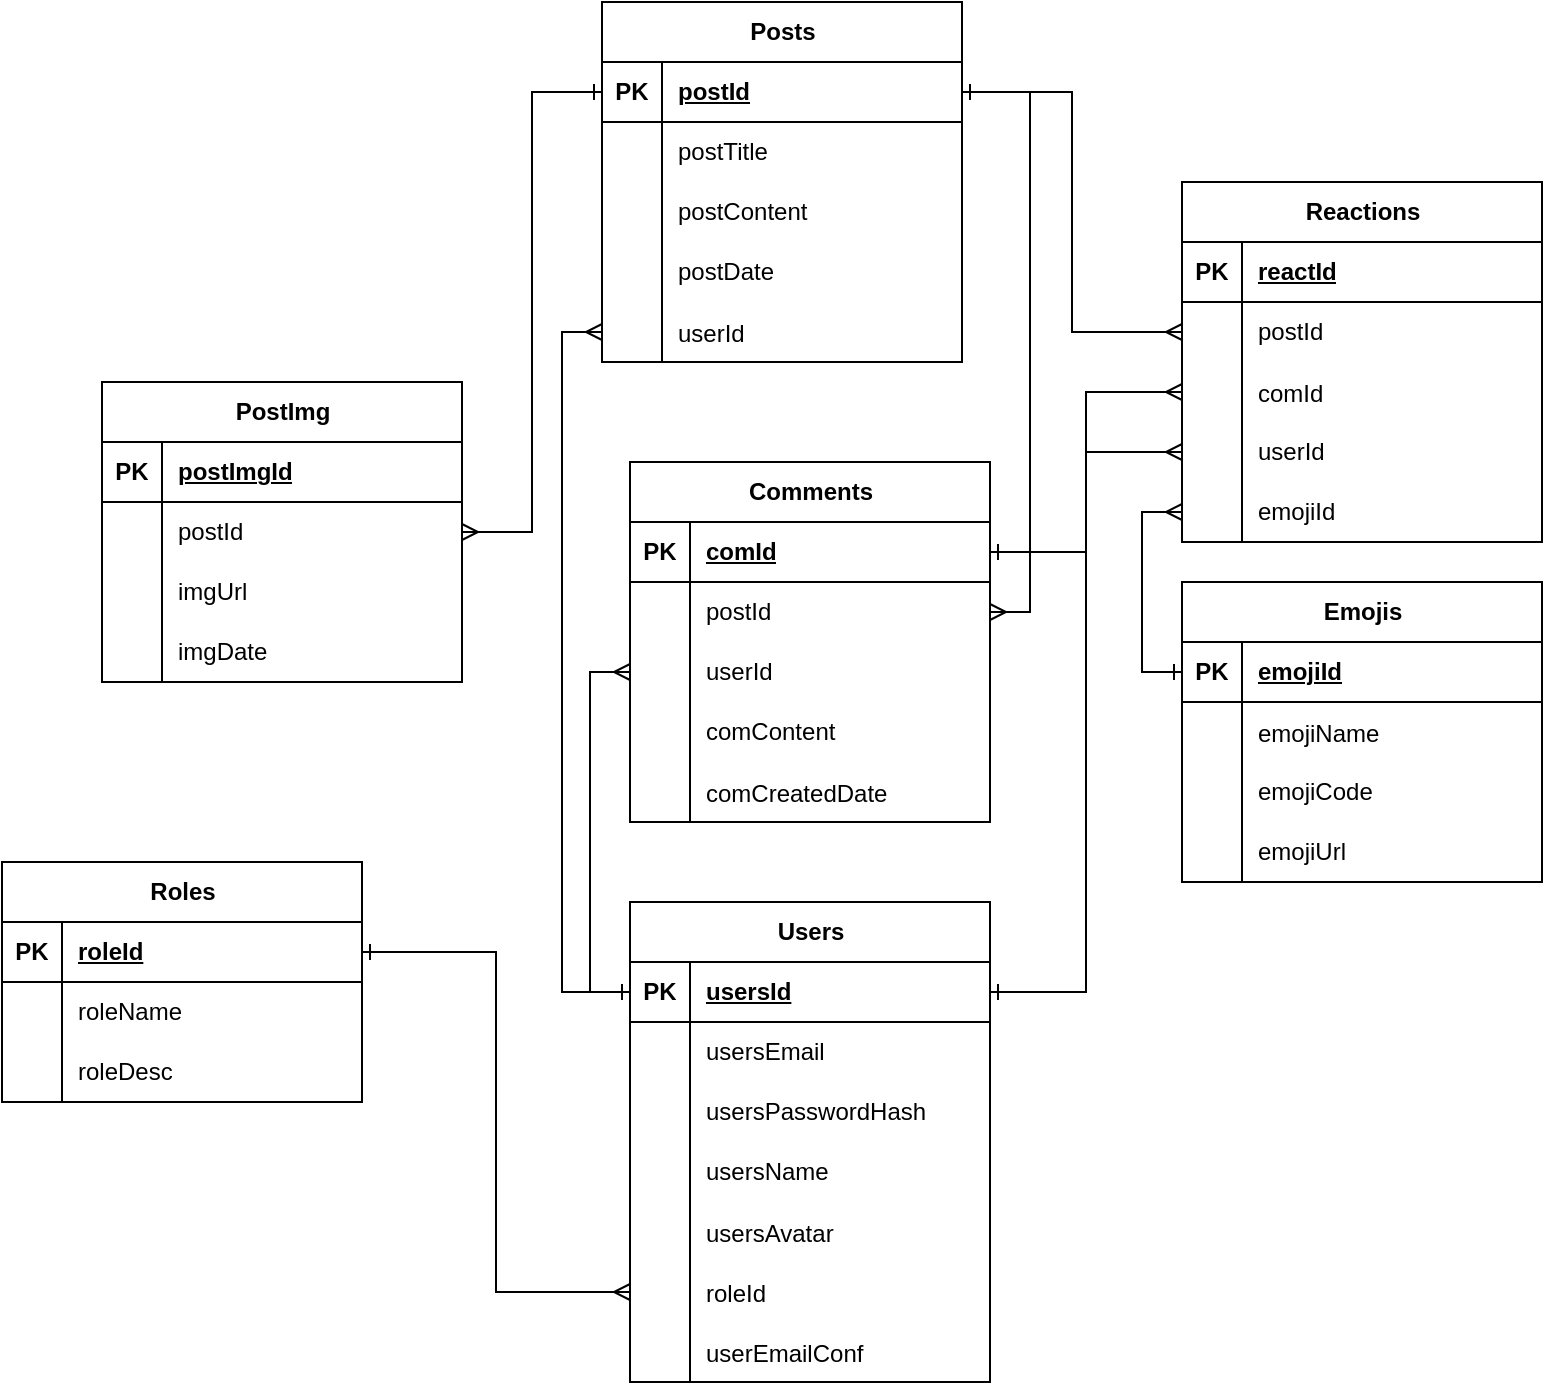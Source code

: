 <mxfile version="26.0.16">
  <diagram name="Страница — 1" id="fNvgBtpEU1vd1oDYCdvo">
    <mxGraphModel dx="1114" dy="958" grid="1" gridSize="10" guides="1" tooltips="1" connect="1" arrows="1" fold="1" page="1" pageScale="1" pageWidth="827" pageHeight="1169" math="0" shadow="0">
      <root>
        <mxCell id="0" />
        <mxCell id="1" parent="0" />
        <mxCell id="M2GF7wgF_RaGNQ5a7vl--14" value="Users" style="shape=table;startSize=30;container=1;collapsible=1;childLayout=tableLayout;fixedRows=1;rowLines=0;fontStyle=1;align=center;resizeLast=1;html=1;" parent="1" vertex="1">
          <mxGeometry x="324" y="890" width="180" height="240" as="geometry" />
        </mxCell>
        <mxCell id="M2GF7wgF_RaGNQ5a7vl--15" value="" style="shape=tableRow;horizontal=0;startSize=0;swimlaneHead=0;swimlaneBody=0;fillColor=none;collapsible=0;dropTarget=0;points=[[0,0.5],[1,0.5]];portConstraint=eastwest;top=0;left=0;right=0;bottom=1;" parent="M2GF7wgF_RaGNQ5a7vl--14" vertex="1">
          <mxGeometry y="30" width="180" height="30" as="geometry" />
        </mxCell>
        <mxCell id="M2GF7wgF_RaGNQ5a7vl--16" value="PK" style="shape=partialRectangle;connectable=0;fillColor=none;top=0;left=0;bottom=0;right=0;fontStyle=1;overflow=hidden;whiteSpace=wrap;html=1;" parent="M2GF7wgF_RaGNQ5a7vl--15" vertex="1">
          <mxGeometry width="30" height="30" as="geometry">
            <mxRectangle width="30" height="30" as="alternateBounds" />
          </mxGeometry>
        </mxCell>
        <mxCell id="M2GF7wgF_RaGNQ5a7vl--17" value="usersId" style="shape=partialRectangle;connectable=0;fillColor=none;top=0;left=0;bottom=0;right=0;align=left;spacingLeft=6;fontStyle=5;overflow=hidden;whiteSpace=wrap;html=1;" parent="M2GF7wgF_RaGNQ5a7vl--15" vertex="1">
          <mxGeometry x="30" width="150" height="30" as="geometry">
            <mxRectangle width="150" height="30" as="alternateBounds" />
          </mxGeometry>
        </mxCell>
        <mxCell id="M2GF7wgF_RaGNQ5a7vl--18" value="" style="shape=tableRow;horizontal=0;startSize=0;swimlaneHead=0;swimlaneBody=0;fillColor=none;collapsible=0;dropTarget=0;points=[[0,0.5],[1,0.5]];portConstraint=eastwest;top=0;left=0;right=0;bottom=0;" parent="M2GF7wgF_RaGNQ5a7vl--14" vertex="1">
          <mxGeometry y="60" width="180" height="30" as="geometry" />
        </mxCell>
        <mxCell id="M2GF7wgF_RaGNQ5a7vl--19" value="" style="shape=partialRectangle;connectable=0;fillColor=none;top=0;left=0;bottom=0;right=0;editable=1;overflow=hidden;whiteSpace=wrap;html=1;" parent="M2GF7wgF_RaGNQ5a7vl--18" vertex="1">
          <mxGeometry width="30" height="30" as="geometry">
            <mxRectangle width="30" height="30" as="alternateBounds" />
          </mxGeometry>
        </mxCell>
        <mxCell id="M2GF7wgF_RaGNQ5a7vl--20" value="usersEmail" style="shape=partialRectangle;connectable=0;fillColor=none;top=0;left=0;bottom=0;right=0;align=left;spacingLeft=6;overflow=hidden;whiteSpace=wrap;html=1;" parent="M2GF7wgF_RaGNQ5a7vl--18" vertex="1">
          <mxGeometry x="30" width="150" height="30" as="geometry">
            <mxRectangle width="150" height="30" as="alternateBounds" />
          </mxGeometry>
        </mxCell>
        <mxCell id="M2GF7wgF_RaGNQ5a7vl--21" value="" style="shape=tableRow;horizontal=0;startSize=0;swimlaneHead=0;swimlaneBody=0;fillColor=none;collapsible=0;dropTarget=0;points=[[0,0.5],[1,0.5]];portConstraint=eastwest;top=0;left=0;right=0;bottom=0;" parent="M2GF7wgF_RaGNQ5a7vl--14" vertex="1">
          <mxGeometry y="90" width="180" height="30" as="geometry" />
        </mxCell>
        <mxCell id="M2GF7wgF_RaGNQ5a7vl--22" value="" style="shape=partialRectangle;connectable=0;fillColor=none;top=0;left=0;bottom=0;right=0;editable=1;overflow=hidden;whiteSpace=wrap;html=1;" parent="M2GF7wgF_RaGNQ5a7vl--21" vertex="1">
          <mxGeometry width="30" height="30" as="geometry">
            <mxRectangle width="30" height="30" as="alternateBounds" />
          </mxGeometry>
        </mxCell>
        <mxCell id="M2GF7wgF_RaGNQ5a7vl--23" value="usersPasswordHash" style="shape=partialRectangle;connectable=0;fillColor=none;top=0;left=0;bottom=0;right=0;align=left;spacingLeft=6;overflow=hidden;whiteSpace=wrap;html=1;" parent="M2GF7wgF_RaGNQ5a7vl--21" vertex="1">
          <mxGeometry x="30" width="150" height="30" as="geometry">
            <mxRectangle width="150" height="30" as="alternateBounds" />
          </mxGeometry>
        </mxCell>
        <mxCell id="M2GF7wgF_RaGNQ5a7vl--24" value="" style="shape=tableRow;horizontal=0;startSize=0;swimlaneHead=0;swimlaneBody=0;fillColor=none;collapsible=0;dropTarget=0;points=[[0,0.5],[1,0.5]];portConstraint=eastwest;top=0;left=0;right=0;bottom=0;" parent="M2GF7wgF_RaGNQ5a7vl--14" vertex="1">
          <mxGeometry y="120" width="180" height="30" as="geometry" />
        </mxCell>
        <mxCell id="M2GF7wgF_RaGNQ5a7vl--25" value="" style="shape=partialRectangle;connectable=0;fillColor=none;top=0;left=0;bottom=0;right=0;editable=1;overflow=hidden;whiteSpace=wrap;html=1;" parent="M2GF7wgF_RaGNQ5a7vl--24" vertex="1">
          <mxGeometry width="30" height="30" as="geometry">
            <mxRectangle width="30" height="30" as="alternateBounds" />
          </mxGeometry>
        </mxCell>
        <mxCell id="M2GF7wgF_RaGNQ5a7vl--26" value="usersName" style="shape=partialRectangle;connectable=0;fillColor=none;top=0;left=0;bottom=0;right=0;align=left;spacingLeft=6;overflow=hidden;whiteSpace=wrap;html=1;" parent="M2GF7wgF_RaGNQ5a7vl--24" vertex="1">
          <mxGeometry x="30" width="150" height="30" as="geometry">
            <mxRectangle width="150" height="30" as="alternateBounds" />
          </mxGeometry>
        </mxCell>
        <mxCell id="M2GF7wgF_RaGNQ5a7vl--27" value="" style="shape=tableRow;horizontal=0;startSize=0;swimlaneHead=0;swimlaneBody=0;fillColor=none;collapsible=0;dropTarget=0;points=[[0,0.5],[1,0.5]];portConstraint=eastwest;top=0;left=0;right=0;bottom=0;" parent="M2GF7wgF_RaGNQ5a7vl--14" vertex="1">
          <mxGeometry y="150" width="180" height="30" as="geometry" />
        </mxCell>
        <mxCell id="M2GF7wgF_RaGNQ5a7vl--28" value="" style="shape=partialRectangle;connectable=0;fillColor=none;top=0;left=0;bottom=0;right=0;editable=1;overflow=hidden;" parent="M2GF7wgF_RaGNQ5a7vl--27" vertex="1">
          <mxGeometry width="30" height="30" as="geometry">
            <mxRectangle width="30" height="30" as="alternateBounds" />
          </mxGeometry>
        </mxCell>
        <mxCell id="M2GF7wgF_RaGNQ5a7vl--29" value="usersAvatar" style="shape=partialRectangle;connectable=0;fillColor=none;top=0;left=0;bottom=0;right=0;align=left;spacingLeft=6;overflow=hidden;" parent="M2GF7wgF_RaGNQ5a7vl--27" vertex="1">
          <mxGeometry x="30" width="150" height="30" as="geometry">
            <mxRectangle width="150" height="30" as="alternateBounds" />
          </mxGeometry>
        </mxCell>
        <mxCell id="M2GF7wgF_RaGNQ5a7vl--30" value="" style="shape=tableRow;horizontal=0;startSize=0;swimlaneHead=0;swimlaneBody=0;fillColor=none;collapsible=0;dropTarget=0;points=[[0,0.5],[1,0.5]];portConstraint=eastwest;top=0;left=0;right=0;bottom=0;" parent="M2GF7wgF_RaGNQ5a7vl--14" vertex="1">
          <mxGeometry y="180" width="180" height="30" as="geometry" />
        </mxCell>
        <mxCell id="M2GF7wgF_RaGNQ5a7vl--31" value="" style="shape=partialRectangle;connectable=0;fillColor=none;top=0;left=0;bottom=0;right=0;editable=1;overflow=hidden;" parent="M2GF7wgF_RaGNQ5a7vl--30" vertex="1">
          <mxGeometry width="30" height="30" as="geometry">
            <mxRectangle width="30" height="30" as="alternateBounds" />
          </mxGeometry>
        </mxCell>
        <mxCell id="M2GF7wgF_RaGNQ5a7vl--32" value="roleId" style="shape=partialRectangle;connectable=0;fillColor=none;top=0;left=0;bottom=0;right=0;align=left;spacingLeft=6;overflow=hidden;" parent="M2GF7wgF_RaGNQ5a7vl--30" vertex="1">
          <mxGeometry x="30" width="150" height="30" as="geometry">
            <mxRectangle width="150" height="30" as="alternateBounds" />
          </mxGeometry>
        </mxCell>
        <mxCell id="M2GF7wgF_RaGNQ5a7vl--33" value="" style="shape=tableRow;horizontal=0;startSize=0;swimlaneHead=0;swimlaneBody=0;fillColor=none;collapsible=0;dropTarget=0;points=[[0,0.5],[1,0.5]];portConstraint=eastwest;top=0;left=0;right=0;bottom=0;" parent="M2GF7wgF_RaGNQ5a7vl--14" vertex="1">
          <mxGeometry y="210" width="180" height="30" as="geometry" />
        </mxCell>
        <mxCell id="M2GF7wgF_RaGNQ5a7vl--34" value="" style="shape=partialRectangle;connectable=0;fillColor=none;top=0;left=0;bottom=0;right=0;editable=1;overflow=hidden;" parent="M2GF7wgF_RaGNQ5a7vl--33" vertex="1">
          <mxGeometry width="30" height="30" as="geometry">
            <mxRectangle width="30" height="30" as="alternateBounds" />
          </mxGeometry>
        </mxCell>
        <mxCell id="M2GF7wgF_RaGNQ5a7vl--35" value="userEmailConf" style="shape=partialRectangle;connectable=0;fillColor=none;top=0;left=0;bottom=0;right=0;align=left;spacingLeft=6;overflow=hidden;" parent="M2GF7wgF_RaGNQ5a7vl--33" vertex="1">
          <mxGeometry x="30" width="150" height="30" as="geometry">
            <mxRectangle width="150" height="30" as="alternateBounds" />
          </mxGeometry>
        </mxCell>
        <mxCell id="M2GF7wgF_RaGNQ5a7vl--36" value="Posts" style="shape=table;startSize=30;container=1;collapsible=1;childLayout=tableLayout;fixedRows=1;rowLines=0;fontStyle=1;align=center;resizeLast=1;html=1;" parent="1" vertex="1">
          <mxGeometry x="310" y="440" width="180" height="180" as="geometry" />
        </mxCell>
        <mxCell id="M2GF7wgF_RaGNQ5a7vl--37" value="" style="shape=tableRow;horizontal=0;startSize=0;swimlaneHead=0;swimlaneBody=0;fillColor=none;collapsible=0;dropTarget=0;points=[[0,0.5],[1,0.5]];portConstraint=eastwest;top=0;left=0;right=0;bottom=1;" parent="M2GF7wgF_RaGNQ5a7vl--36" vertex="1">
          <mxGeometry y="30" width="180" height="30" as="geometry" />
        </mxCell>
        <mxCell id="M2GF7wgF_RaGNQ5a7vl--38" value="PK" style="shape=partialRectangle;connectable=0;fillColor=none;top=0;left=0;bottom=0;right=0;fontStyle=1;overflow=hidden;whiteSpace=wrap;html=1;" parent="M2GF7wgF_RaGNQ5a7vl--37" vertex="1">
          <mxGeometry width="30" height="30" as="geometry">
            <mxRectangle width="30" height="30" as="alternateBounds" />
          </mxGeometry>
        </mxCell>
        <mxCell id="M2GF7wgF_RaGNQ5a7vl--39" value="postId" style="shape=partialRectangle;connectable=0;fillColor=none;top=0;left=0;bottom=0;right=0;align=left;spacingLeft=6;fontStyle=5;overflow=hidden;whiteSpace=wrap;html=1;" parent="M2GF7wgF_RaGNQ5a7vl--37" vertex="1">
          <mxGeometry x="30" width="150" height="30" as="geometry">
            <mxRectangle width="150" height="30" as="alternateBounds" />
          </mxGeometry>
        </mxCell>
        <mxCell id="M2GF7wgF_RaGNQ5a7vl--40" value="" style="shape=tableRow;horizontal=0;startSize=0;swimlaneHead=0;swimlaneBody=0;fillColor=none;collapsible=0;dropTarget=0;points=[[0,0.5],[1,0.5]];portConstraint=eastwest;top=0;left=0;right=0;bottom=0;" parent="M2GF7wgF_RaGNQ5a7vl--36" vertex="1">
          <mxGeometry y="60" width="180" height="30" as="geometry" />
        </mxCell>
        <mxCell id="M2GF7wgF_RaGNQ5a7vl--41" value="" style="shape=partialRectangle;connectable=0;fillColor=none;top=0;left=0;bottom=0;right=0;editable=1;overflow=hidden;whiteSpace=wrap;html=1;" parent="M2GF7wgF_RaGNQ5a7vl--40" vertex="1">
          <mxGeometry width="30" height="30" as="geometry">
            <mxRectangle width="30" height="30" as="alternateBounds" />
          </mxGeometry>
        </mxCell>
        <mxCell id="M2GF7wgF_RaGNQ5a7vl--42" value="postTitle" style="shape=partialRectangle;connectable=0;fillColor=none;top=0;left=0;bottom=0;right=0;align=left;spacingLeft=6;overflow=hidden;whiteSpace=wrap;html=1;" parent="M2GF7wgF_RaGNQ5a7vl--40" vertex="1">
          <mxGeometry x="30" width="150" height="30" as="geometry">
            <mxRectangle width="150" height="30" as="alternateBounds" />
          </mxGeometry>
        </mxCell>
        <mxCell id="M2GF7wgF_RaGNQ5a7vl--43" value="" style="shape=tableRow;horizontal=0;startSize=0;swimlaneHead=0;swimlaneBody=0;fillColor=none;collapsible=0;dropTarget=0;points=[[0,0.5],[1,0.5]];portConstraint=eastwest;top=0;left=0;right=0;bottom=0;" parent="M2GF7wgF_RaGNQ5a7vl--36" vertex="1">
          <mxGeometry y="90" width="180" height="30" as="geometry" />
        </mxCell>
        <mxCell id="M2GF7wgF_RaGNQ5a7vl--44" value="" style="shape=partialRectangle;connectable=0;fillColor=none;top=0;left=0;bottom=0;right=0;editable=1;overflow=hidden;whiteSpace=wrap;html=1;" parent="M2GF7wgF_RaGNQ5a7vl--43" vertex="1">
          <mxGeometry width="30" height="30" as="geometry">
            <mxRectangle width="30" height="30" as="alternateBounds" />
          </mxGeometry>
        </mxCell>
        <mxCell id="M2GF7wgF_RaGNQ5a7vl--45" value="postContent" style="shape=partialRectangle;connectable=0;fillColor=none;top=0;left=0;bottom=0;right=0;align=left;spacingLeft=6;overflow=hidden;whiteSpace=wrap;html=1;" parent="M2GF7wgF_RaGNQ5a7vl--43" vertex="1">
          <mxGeometry x="30" width="150" height="30" as="geometry">
            <mxRectangle width="150" height="30" as="alternateBounds" />
          </mxGeometry>
        </mxCell>
        <mxCell id="M2GF7wgF_RaGNQ5a7vl--46" value="" style="shape=tableRow;horizontal=0;startSize=0;swimlaneHead=0;swimlaneBody=0;fillColor=none;collapsible=0;dropTarget=0;points=[[0,0.5],[1,0.5]];portConstraint=eastwest;top=0;left=0;right=0;bottom=0;" parent="M2GF7wgF_RaGNQ5a7vl--36" vertex="1">
          <mxGeometry y="120" width="180" height="30" as="geometry" />
        </mxCell>
        <mxCell id="M2GF7wgF_RaGNQ5a7vl--47" value="" style="shape=partialRectangle;connectable=0;fillColor=none;top=0;left=0;bottom=0;right=0;editable=1;overflow=hidden;whiteSpace=wrap;html=1;" parent="M2GF7wgF_RaGNQ5a7vl--46" vertex="1">
          <mxGeometry width="30" height="30" as="geometry">
            <mxRectangle width="30" height="30" as="alternateBounds" />
          </mxGeometry>
        </mxCell>
        <mxCell id="M2GF7wgF_RaGNQ5a7vl--48" value="postDate" style="shape=partialRectangle;connectable=0;fillColor=none;top=0;left=0;bottom=0;right=0;align=left;spacingLeft=6;overflow=hidden;whiteSpace=wrap;html=1;" parent="M2GF7wgF_RaGNQ5a7vl--46" vertex="1">
          <mxGeometry x="30" width="150" height="30" as="geometry">
            <mxRectangle width="150" height="30" as="alternateBounds" />
          </mxGeometry>
        </mxCell>
        <mxCell id="M2GF7wgF_RaGNQ5a7vl--49" value="" style="shape=tableRow;horizontal=0;startSize=0;swimlaneHead=0;swimlaneBody=0;fillColor=none;collapsible=0;dropTarget=0;points=[[0,0.5],[1,0.5]];portConstraint=eastwest;top=0;left=0;right=0;bottom=0;" parent="M2GF7wgF_RaGNQ5a7vl--36" vertex="1">
          <mxGeometry y="150" width="180" height="30" as="geometry" />
        </mxCell>
        <mxCell id="M2GF7wgF_RaGNQ5a7vl--50" value="" style="shape=partialRectangle;connectable=0;fillColor=none;top=0;left=0;bottom=0;right=0;editable=1;overflow=hidden;" parent="M2GF7wgF_RaGNQ5a7vl--49" vertex="1">
          <mxGeometry width="30" height="30" as="geometry">
            <mxRectangle width="30" height="30" as="alternateBounds" />
          </mxGeometry>
        </mxCell>
        <mxCell id="M2GF7wgF_RaGNQ5a7vl--51" value="userId" style="shape=partialRectangle;connectable=0;fillColor=none;top=0;left=0;bottom=0;right=0;align=left;spacingLeft=6;overflow=hidden;" parent="M2GF7wgF_RaGNQ5a7vl--49" vertex="1">
          <mxGeometry x="30" width="150" height="30" as="geometry">
            <mxRectangle width="150" height="30" as="alternateBounds" />
          </mxGeometry>
        </mxCell>
        <mxCell id="M2GF7wgF_RaGNQ5a7vl--52" value="PostImg" style="shape=table;startSize=30;container=1;collapsible=1;childLayout=tableLayout;fixedRows=1;rowLines=0;fontStyle=1;align=center;resizeLast=1;html=1;" parent="1" vertex="1">
          <mxGeometry x="60" y="630" width="180" height="150" as="geometry" />
        </mxCell>
        <mxCell id="M2GF7wgF_RaGNQ5a7vl--53" value="" style="shape=tableRow;horizontal=0;startSize=0;swimlaneHead=0;swimlaneBody=0;fillColor=none;collapsible=0;dropTarget=0;points=[[0,0.5],[1,0.5]];portConstraint=eastwest;top=0;left=0;right=0;bottom=1;" parent="M2GF7wgF_RaGNQ5a7vl--52" vertex="1">
          <mxGeometry y="30" width="180" height="30" as="geometry" />
        </mxCell>
        <mxCell id="M2GF7wgF_RaGNQ5a7vl--54" value="PK" style="shape=partialRectangle;connectable=0;fillColor=none;top=0;left=0;bottom=0;right=0;fontStyle=1;overflow=hidden;whiteSpace=wrap;html=1;" parent="M2GF7wgF_RaGNQ5a7vl--53" vertex="1">
          <mxGeometry width="30" height="30" as="geometry">
            <mxRectangle width="30" height="30" as="alternateBounds" />
          </mxGeometry>
        </mxCell>
        <mxCell id="M2GF7wgF_RaGNQ5a7vl--55" value="postImgId" style="shape=partialRectangle;connectable=0;fillColor=none;top=0;left=0;bottom=0;right=0;align=left;spacingLeft=6;fontStyle=5;overflow=hidden;whiteSpace=wrap;html=1;" parent="M2GF7wgF_RaGNQ5a7vl--53" vertex="1">
          <mxGeometry x="30" width="150" height="30" as="geometry">
            <mxRectangle width="150" height="30" as="alternateBounds" />
          </mxGeometry>
        </mxCell>
        <mxCell id="M2GF7wgF_RaGNQ5a7vl--56" value="" style="shape=tableRow;horizontal=0;startSize=0;swimlaneHead=0;swimlaneBody=0;fillColor=none;collapsible=0;dropTarget=0;points=[[0,0.5],[1,0.5]];portConstraint=eastwest;top=0;left=0;right=0;bottom=0;" parent="M2GF7wgF_RaGNQ5a7vl--52" vertex="1">
          <mxGeometry y="60" width="180" height="30" as="geometry" />
        </mxCell>
        <mxCell id="M2GF7wgF_RaGNQ5a7vl--57" value="" style="shape=partialRectangle;connectable=0;fillColor=none;top=0;left=0;bottom=0;right=0;editable=1;overflow=hidden;whiteSpace=wrap;html=1;" parent="M2GF7wgF_RaGNQ5a7vl--56" vertex="1">
          <mxGeometry width="30" height="30" as="geometry">
            <mxRectangle width="30" height="30" as="alternateBounds" />
          </mxGeometry>
        </mxCell>
        <mxCell id="M2GF7wgF_RaGNQ5a7vl--58" value="postId" style="shape=partialRectangle;connectable=0;fillColor=none;top=0;left=0;bottom=0;right=0;align=left;spacingLeft=6;overflow=hidden;whiteSpace=wrap;html=1;" parent="M2GF7wgF_RaGNQ5a7vl--56" vertex="1">
          <mxGeometry x="30" width="150" height="30" as="geometry">
            <mxRectangle width="150" height="30" as="alternateBounds" />
          </mxGeometry>
        </mxCell>
        <mxCell id="M2GF7wgF_RaGNQ5a7vl--59" value="" style="shape=tableRow;horizontal=0;startSize=0;swimlaneHead=0;swimlaneBody=0;fillColor=none;collapsible=0;dropTarget=0;points=[[0,0.5],[1,0.5]];portConstraint=eastwest;top=0;left=0;right=0;bottom=0;" parent="M2GF7wgF_RaGNQ5a7vl--52" vertex="1">
          <mxGeometry y="90" width="180" height="30" as="geometry" />
        </mxCell>
        <mxCell id="M2GF7wgF_RaGNQ5a7vl--60" value="" style="shape=partialRectangle;connectable=0;fillColor=none;top=0;left=0;bottom=0;right=0;editable=1;overflow=hidden;whiteSpace=wrap;html=1;" parent="M2GF7wgF_RaGNQ5a7vl--59" vertex="1">
          <mxGeometry width="30" height="30" as="geometry">
            <mxRectangle width="30" height="30" as="alternateBounds" />
          </mxGeometry>
        </mxCell>
        <mxCell id="M2GF7wgF_RaGNQ5a7vl--61" value="imgUrl" style="shape=partialRectangle;connectable=0;fillColor=none;top=0;left=0;bottom=0;right=0;align=left;spacingLeft=6;overflow=hidden;whiteSpace=wrap;html=1;" parent="M2GF7wgF_RaGNQ5a7vl--59" vertex="1">
          <mxGeometry x="30" width="150" height="30" as="geometry">
            <mxRectangle width="150" height="30" as="alternateBounds" />
          </mxGeometry>
        </mxCell>
        <mxCell id="M2GF7wgF_RaGNQ5a7vl--62" value="" style="shape=tableRow;horizontal=0;startSize=0;swimlaneHead=0;swimlaneBody=0;fillColor=none;collapsible=0;dropTarget=0;points=[[0,0.5],[1,0.5]];portConstraint=eastwest;top=0;left=0;right=0;bottom=0;" parent="M2GF7wgF_RaGNQ5a7vl--52" vertex="1">
          <mxGeometry y="120" width="180" height="30" as="geometry" />
        </mxCell>
        <mxCell id="M2GF7wgF_RaGNQ5a7vl--63" value="" style="shape=partialRectangle;connectable=0;fillColor=none;top=0;left=0;bottom=0;right=0;editable=1;overflow=hidden;whiteSpace=wrap;html=1;" parent="M2GF7wgF_RaGNQ5a7vl--62" vertex="1">
          <mxGeometry width="30" height="30" as="geometry">
            <mxRectangle width="30" height="30" as="alternateBounds" />
          </mxGeometry>
        </mxCell>
        <mxCell id="M2GF7wgF_RaGNQ5a7vl--64" value="imgDate" style="shape=partialRectangle;connectable=0;fillColor=none;top=0;left=0;bottom=0;right=0;align=left;spacingLeft=6;overflow=hidden;whiteSpace=wrap;html=1;" parent="M2GF7wgF_RaGNQ5a7vl--62" vertex="1">
          <mxGeometry x="30" width="150" height="30" as="geometry">
            <mxRectangle width="150" height="30" as="alternateBounds" />
          </mxGeometry>
        </mxCell>
        <mxCell id="M2GF7wgF_RaGNQ5a7vl--66" value="Comments" style="shape=table;startSize=30;container=1;collapsible=1;childLayout=tableLayout;fixedRows=1;rowLines=0;fontStyle=1;align=center;resizeLast=1;html=1;" parent="1" vertex="1">
          <mxGeometry x="324" y="670" width="180" height="180" as="geometry" />
        </mxCell>
        <mxCell id="M2GF7wgF_RaGNQ5a7vl--67" value="" style="shape=tableRow;horizontal=0;startSize=0;swimlaneHead=0;swimlaneBody=0;fillColor=none;collapsible=0;dropTarget=0;points=[[0,0.5],[1,0.5]];portConstraint=eastwest;top=0;left=0;right=0;bottom=1;" parent="M2GF7wgF_RaGNQ5a7vl--66" vertex="1">
          <mxGeometry y="30" width="180" height="30" as="geometry" />
        </mxCell>
        <mxCell id="M2GF7wgF_RaGNQ5a7vl--68" value="PK" style="shape=partialRectangle;connectable=0;fillColor=none;top=0;left=0;bottom=0;right=0;fontStyle=1;overflow=hidden;whiteSpace=wrap;html=1;" parent="M2GF7wgF_RaGNQ5a7vl--67" vertex="1">
          <mxGeometry width="30" height="30" as="geometry">
            <mxRectangle width="30" height="30" as="alternateBounds" />
          </mxGeometry>
        </mxCell>
        <mxCell id="M2GF7wgF_RaGNQ5a7vl--69" value="comId" style="shape=partialRectangle;connectable=0;fillColor=none;top=0;left=0;bottom=0;right=0;align=left;spacingLeft=6;fontStyle=5;overflow=hidden;whiteSpace=wrap;html=1;" parent="M2GF7wgF_RaGNQ5a7vl--67" vertex="1">
          <mxGeometry x="30" width="150" height="30" as="geometry">
            <mxRectangle width="150" height="30" as="alternateBounds" />
          </mxGeometry>
        </mxCell>
        <mxCell id="M2GF7wgF_RaGNQ5a7vl--70" value="" style="shape=tableRow;horizontal=0;startSize=0;swimlaneHead=0;swimlaneBody=0;fillColor=none;collapsible=0;dropTarget=0;points=[[0,0.5],[1,0.5]];portConstraint=eastwest;top=0;left=0;right=0;bottom=0;" parent="M2GF7wgF_RaGNQ5a7vl--66" vertex="1">
          <mxGeometry y="60" width="180" height="30" as="geometry" />
        </mxCell>
        <mxCell id="M2GF7wgF_RaGNQ5a7vl--71" value="" style="shape=partialRectangle;connectable=0;fillColor=none;top=0;left=0;bottom=0;right=0;editable=1;overflow=hidden;whiteSpace=wrap;html=1;" parent="M2GF7wgF_RaGNQ5a7vl--70" vertex="1">
          <mxGeometry width="30" height="30" as="geometry">
            <mxRectangle width="30" height="30" as="alternateBounds" />
          </mxGeometry>
        </mxCell>
        <mxCell id="M2GF7wgF_RaGNQ5a7vl--72" value="postId" style="shape=partialRectangle;connectable=0;fillColor=none;top=0;left=0;bottom=0;right=0;align=left;spacingLeft=6;overflow=hidden;whiteSpace=wrap;html=1;" parent="M2GF7wgF_RaGNQ5a7vl--70" vertex="1">
          <mxGeometry x="30" width="150" height="30" as="geometry">
            <mxRectangle width="150" height="30" as="alternateBounds" />
          </mxGeometry>
        </mxCell>
        <mxCell id="M2GF7wgF_RaGNQ5a7vl--73" value="" style="shape=tableRow;horizontal=0;startSize=0;swimlaneHead=0;swimlaneBody=0;fillColor=none;collapsible=0;dropTarget=0;points=[[0,0.5],[1,0.5]];portConstraint=eastwest;top=0;left=0;right=0;bottom=0;" parent="M2GF7wgF_RaGNQ5a7vl--66" vertex="1">
          <mxGeometry y="90" width="180" height="30" as="geometry" />
        </mxCell>
        <mxCell id="M2GF7wgF_RaGNQ5a7vl--74" value="" style="shape=partialRectangle;connectable=0;fillColor=none;top=0;left=0;bottom=0;right=0;editable=1;overflow=hidden;whiteSpace=wrap;html=1;" parent="M2GF7wgF_RaGNQ5a7vl--73" vertex="1">
          <mxGeometry width="30" height="30" as="geometry">
            <mxRectangle width="30" height="30" as="alternateBounds" />
          </mxGeometry>
        </mxCell>
        <mxCell id="M2GF7wgF_RaGNQ5a7vl--75" value="userId" style="shape=partialRectangle;connectable=0;fillColor=none;top=0;left=0;bottom=0;right=0;align=left;spacingLeft=6;overflow=hidden;whiteSpace=wrap;html=1;" parent="M2GF7wgF_RaGNQ5a7vl--73" vertex="1">
          <mxGeometry x="30" width="150" height="30" as="geometry">
            <mxRectangle width="150" height="30" as="alternateBounds" />
          </mxGeometry>
        </mxCell>
        <mxCell id="M2GF7wgF_RaGNQ5a7vl--76" value="" style="shape=tableRow;horizontal=0;startSize=0;swimlaneHead=0;swimlaneBody=0;fillColor=none;collapsible=0;dropTarget=0;points=[[0,0.5],[1,0.5]];portConstraint=eastwest;top=0;left=0;right=0;bottom=0;" parent="M2GF7wgF_RaGNQ5a7vl--66" vertex="1">
          <mxGeometry y="120" width="180" height="30" as="geometry" />
        </mxCell>
        <mxCell id="M2GF7wgF_RaGNQ5a7vl--77" value="" style="shape=partialRectangle;connectable=0;fillColor=none;top=0;left=0;bottom=0;right=0;editable=1;overflow=hidden;whiteSpace=wrap;html=1;" parent="M2GF7wgF_RaGNQ5a7vl--76" vertex="1">
          <mxGeometry width="30" height="30" as="geometry">
            <mxRectangle width="30" height="30" as="alternateBounds" />
          </mxGeometry>
        </mxCell>
        <mxCell id="M2GF7wgF_RaGNQ5a7vl--78" value="comContent" style="shape=partialRectangle;connectable=0;fillColor=none;top=0;left=0;bottom=0;right=0;align=left;spacingLeft=6;overflow=hidden;whiteSpace=wrap;html=1;" parent="M2GF7wgF_RaGNQ5a7vl--76" vertex="1">
          <mxGeometry x="30" width="150" height="30" as="geometry">
            <mxRectangle width="150" height="30" as="alternateBounds" />
          </mxGeometry>
        </mxCell>
        <mxCell id="M2GF7wgF_RaGNQ5a7vl--79" value="" style="shape=tableRow;horizontal=0;startSize=0;swimlaneHead=0;swimlaneBody=0;fillColor=none;collapsible=0;dropTarget=0;points=[[0,0.5],[1,0.5]];portConstraint=eastwest;top=0;left=0;right=0;bottom=0;" parent="M2GF7wgF_RaGNQ5a7vl--66" vertex="1">
          <mxGeometry y="150" width="180" height="30" as="geometry" />
        </mxCell>
        <mxCell id="M2GF7wgF_RaGNQ5a7vl--80" value="" style="shape=partialRectangle;connectable=0;fillColor=none;top=0;left=0;bottom=0;right=0;editable=1;overflow=hidden;" parent="M2GF7wgF_RaGNQ5a7vl--79" vertex="1">
          <mxGeometry width="30" height="30" as="geometry">
            <mxRectangle width="30" height="30" as="alternateBounds" />
          </mxGeometry>
        </mxCell>
        <mxCell id="M2GF7wgF_RaGNQ5a7vl--81" value="comCreatedDate" style="shape=partialRectangle;connectable=0;fillColor=none;top=0;left=0;bottom=0;right=0;align=left;spacingLeft=6;overflow=hidden;" parent="M2GF7wgF_RaGNQ5a7vl--79" vertex="1">
          <mxGeometry x="30" width="150" height="30" as="geometry">
            <mxRectangle width="150" height="30" as="alternateBounds" />
          </mxGeometry>
        </mxCell>
        <mxCell id="M2GF7wgF_RaGNQ5a7vl--82" value="Reactions" style="shape=table;startSize=30;container=1;collapsible=1;childLayout=tableLayout;fixedRows=1;rowLines=0;fontStyle=1;align=center;resizeLast=1;html=1;" parent="1" vertex="1">
          <mxGeometry x="600" y="530" width="180" height="180" as="geometry" />
        </mxCell>
        <mxCell id="M2GF7wgF_RaGNQ5a7vl--83" value="" style="shape=tableRow;horizontal=0;startSize=0;swimlaneHead=0;swimlaneBody=0;fillColor=none;collapsible=0;dropTarget=0;points=[[0,0.5],[1,0.5]];portConstraint=eastwest;top=0;left=0;right=0;bottom=1;" parent="M2GF7wgF_RaGNQ5a7vl--82" vertex="1">
          <mxGeometry y="30" width="180" height="30" as="geometry" />
        </mxCell>
        <mxCell id="M2GF7wgF_RaGNQ5a7vl--84" value="PK" style="shape=partialRectangle;connectable=0;fillColor=none;top=0;left=0;bottom=0;right=0;fontStyle=1;overflow=hidden;whiteSpace=wrap;html=1;" parent="M2GF7wgF_RaGNQ5a7vl--83" vertex="1">
          <mxGeometry width="30" height="30" as="geometry">
            <mxRectangle width="30" height="30" as="alternateBounds" />
          </mxGeometry>
        </mxCell>
        <mxCell id="M2GF7wgF_RaGNQ5a7vl--85" value="reactId" style="shape=partialRectangle;connectable=0;fillColor=none;top=0;left=0;bottom=0;right=0;align=left;spacingLeft=6;fontStyle=5;overflow=hidden;whiteSpace=wrap;html=1;" parent="M2GF7wgF_RaGNQ5a7vl--83" vertex="1">
          <mxGeometry x="30" width="150" height="30" as="geometry">
            <mxRectangle width="150" height="30" as="alternateBounds" />
          </mxGeometry>
        </mxCell>
        <mxCell id="M2GF7wgF_RaGNQ5a7vl--86" value="" style="shape=tableRow;horizontal=0;startSize=0;swimlaneHead=0;swimlaneBody=0;fillColor=none;collapsible=0;dropTarget=0;points=[[0,0.5],[1,0.5]];portConstraint=eastwest;top=0;left=0;right=0;bottom=0;" parent="M2GF7wgF_RaGNQ5a7vl--82" vertex="1">
          <mxGeometry y="60" width="180" height="30" as="geometry" />
        </mxCell>
        <mxCell id="M2GF7wgF_RaGNQ5a7vl--87" value="" style="shape=partialRectangle;connectable=0;fillColor=none;top=0;left=0;bottom=0;right=0;editable=1;overflow=hidden;whiteSpace=wrap;html=1;" parent="M2GF7wgF_RaGNQ5a7vl--86" vertex="1">
          <mxGeometry width="30" height="30" as="geometry">
            <mxRectangle width="30" height="30" as="alternateBounds" />
          </mxGeometry>
        </mxCell>
        <mxCell id="M2GF7wgF_RaGNQ5a7vl--88" value="postId" style="shape=partialRectangle;connectable=0;fillColor=none;top=0;left=0;bottom=0;right=0;align=left;spacingLeft=6;overflow=hidden;whiteSpace=wrap;html=1;" parent="M2GF7wgF_RaGNQ5a7vl--86" vertex="1">
          <mxGeometry x="30" width="150" height="30" as="geometry">
            <mxRectangle width="150" height="30" as="alternateBounds" />
          </mxGeometry>
        </mxCell>
        <mxCell id="M2GF7wgF_RaGNQ5a7vl--132" value="" style="shape=tableRow;horizontal=0;startSize=0;swimlaneHead=0;swimlaneBody=0;fillColor=none;collapsible=0;dropTarget=0;points=[[0,0.5],[1,0.5]];portConstraint=eastwest;top=0;left=0;right=0;bottom=0;" parent="M2GF7wgF_RaGNQ5a7vl--82" vertex="1">
          <mxGeometry y="90" width="180" height="30" as="geometry" />
        </mxCell>
        <mxCell id="M2GF7wgF_RaGNQ5a7vl--133" value="" style="shape=partialRectangle;connectable=0;fillColor=none;top=0;left=0;bottom=0;right=0;editable=1;overflow=hidden;" parent="M2GF7wgF_RaGNQ5a7vl--132" vertex="1">
          <mxGeometry width="30" height="30" as="geometry">
            <mxRectangle width="30" height="30" as="alternateBounds" />
          </mxGeometry>
        </mxCell>
        <mxCell id="M2GF7wgF_RaGNQ5a7vl--134" value="comId" style="shape=partialRectangle;connectable=0;fillColor=none;top=0;left=0;bottom=0;right=0;align=left;spacingLeft=6;overflow=hidden;" parent="M2GF7wgF_RaGNQ5a7vl--132" vertex="1">
          <mxGeometry x="30" width="150" height="30" as="geometry">
            <mxRectangle width="150" height="30" as="alternateBounds" />
          </mxGeometry>
        </mxCell>
        <mxCell id="M2GF7wgF_RaGNQ5a7vl--89" value="" style="shape=tableRow;horizontal=0;startSize=0;swimlaneHead=0;swimlaneBody=0;fillColor=none;collapsible=0;dropTarget=0;points=[[0,0.5],[1,0.5]];portConstraint=eastwest;top=0;left=0;right=0;bottom=0;" parent="M2GF7wgF_RaGNQ5a7vl--82" vertex="1">
          <mxGeometry y="120" width="180" height="30" as="geometry" />
        </mxCell>
        <mxCell id="M2GF7wgF_RaGNQ5a7vl--90" value="" style="shape=partialRectangle;connectable=0;fillColor=none;top=0;left=0;bottom=0;right=0;editable=1;overflow=hidden;whiteSpace=wrap;html=1;" parent="M2GF7wgF_RaGNQ5a7vl--89" vertex="1">
          <mxGeometry width="30" height="30" as="geometry">
            <mxRectangle width="30" height="30" as="alternateBounds" />
          </mxGeometry>
        </mxCell>
        <mxCell id="M2GF7wgF_RaGNQ5a7vl--91" value="userId" style="shape=partialRectangle;connectable=0;fillColor=none;top=0;left=0;bottom=0;right=0;align=left;spacingLeft=6;overflow=hidden;whiteSpace=wrap;html=1;" parent="M2GF7wgF_RaGNQ5a7vl--89" vertex="1">
          <mxGeometry x="30" width="150" height="30" as="geometry">
            <mxRectangle width="150" height="30" as="alternateBounds" />
          </mxGeometry>
        </mxCell>
        <mxCell id="M2GF7wgF_RaGNQ5a7vl--92" value="" style="shape=tableRow;horizontal=0;startSize=0;swimlaneHead=0;swimlaneBody=0;fillColor=none;collapsible=0;dropTarget=0;points=[[0,0.5],[1,0.5]];portConstraint=eastwest;top=0;left=0;right=0;bottom=0;" parent="M2GF7wgF_RaGNQ5a7vl--82" vertex="1">
          <mxGeometry y="150" width="180" height="30" as="geometry" />
        </mxCell>
        <mxCell id="M2GF7wgF_RaGNQ5a7vl--93" value="" style="shape=partialRectangle;connectable=0;fillColor=none;top=0;left=0;bottom=0;right=0;editable=1;overflow=hidden;whiteSpace=wrap;html=1;" parent="M2GF7wgF_RaGNQ5a7vl--92" vertex="1">
          <mxGeometry width="30" height="30" as="geometry">
            <mxRectangle width="30" height="30" as="alternateBounds" />
          </mxGeometry>
        </mxCell>
        <mxCell id="M2GF7wgF_RaGNQ5a7vl--94" value="emojiId" style="shape=partialRectangle;connectable=0;fillColor=none;top=0;left=0;bottom=0;right=0;align=left;spacingLeft=6;overflow=hidden;whiteSpace=wrap;html=1;" parent="M2GF7wgF_RaGNQ5a7vl--92" vertex="1">
          <mxGeometry x="30" width="150" height="30" as="geometry">
            <mxRectangle width="150" height="30" as="alternateBounds" />
          </mxGeometry>
        </mxCell>
        <mxCell id="M2GF7wgF_RaGNQ5a7vl--95" value="Roles" style="shape=table;startSize=30;container=1;collapsible=1;childLayout=tableLayout;fixedRows=1;rowLines=0;fontStyle=1;align=center;resizeLast=1;html=1;" parent="1" vertex="1">
          <mxGeometry x="10" y="870" width="180" height="120" as="geometry" />
        </mxCell>
        <mxCell id="M2GF7wgF_RaGNQ5a7vl--96" value="" style="shape=tableRow;horizontal=0;startSize=0;swimlaneHead=0;swimlaneBody=0;fillColor=none;collapsible=0;dropTarget=0;points=[[0,0.5],[1,0.5]];portConstraint=eastwest;top=0;left=0;right=0;bottom=1;" parent="M2GF7wgF_RaGNQ5a7vl--95" vertex="1">
          <mxGeometry y="30" width="180" height="30" as="geometry" />
        </mxCell>
        <mxCell id="M2GF7wgF_RaGNQ5a7vl--97" value="PK" style="shape=partialRectangle;connectable=0;fillColor=none;top=0;left=0;bottom=0;right=0;fontStyle=1;overflow=hidden;whiteSpace=wrap;html=1;" parent="M2GF7wgF_RaGNQ5a7vl--96" vertex="1">
          <mxGeometry width="30" height="30" as="geometry">
            <mxRectangle width="30" height="30" as="alternateBounds" />
          </mxGeometry>
        </mxCell>
        <mxCell id="M2GF7wgF_RaGNQ5a7vl--98" value="roleId" style="shape=partialRectangle;connectable=0;fillColor=none;top=0;left=0;bottom=0;right=0;align=left;spacingLeft=6;fontStyle=5;overflow=hidden;whiteSpace=wrap;html=1;" parent="M2GF7wgF_RaGNQ5a7vl--96" vertex="1">
          <mxGeometry x="30" width="150" height="30" as="geometry">
            <mxRectangle width="150" height="30" as="alternateBounds" />
          </mxGeometry>
        </mxCell>
        <mxCell id="M2GF7wgF_RaGNQ5a7vl--99" value="" style="shape=tableRow;horizontal=0;startSize=0;swimlaneHead=0;swimlaneBody=0;fillColor=none;collapsible=0;dropTarget=0;points=[[0,0.5],[1,0.5]];portConstraint=eastwest;top=0;left=0;right=0;bottom=0;" parent="M2GF7wgF_RaGNQ5a7vl--95" vertex="1">
          <mxGeometry y="60" width="180" height="30" as="geometry" />
        </mxCell>
        <mxCell id="M2GF7wgF_RaGNQ5a7vl--100" value="" style="shape=partialRectangle;connectable=0;fillColor=none;top=0;left=0;bottom=0;right=0;editable=1;overflow=hidden;whiteSpace=wrap;html=1;" parent="M2GF7wgF_RaGNQ5a7vl--99" vertex="1">
          <mxGeometry width="30" height="30" as="geometry">
            <mxRectangle width="30" height="30" as="alternateBounds" />
          </mxGeometry>
        </mxCell>
        <mxCell id="M2GF7wgF_RaGNQ5a7vl--101" value="roleName" style="shape=partialRectangle;connectable=0;fillColor=none;top=0;left=0;bottom=0;right=0;align=left;spacingLeft=6;overflow=hidden;whiteSpace=wrap;html=1;" parent="M2GF7wgF_RaGNQ5a7vl--99" vertex="1">
          <mxGeometry x="30" width="150" height="30" as="geometry">
            <mxRectangle width="150" height="30" as="alternateBounds" />
          </mxGeometry>
        </mxCell>
        <mxCell id="M2GF7wgF_RaGNQ5a7vl--102" value="" style="shape=tableRow;horizontal=0;startSize=0;swimlaneHead=0;swimlaneBody=0;fillColor=none;collapsible=0;dropTarget=0;points=[[0,0.5],[1,0.5]];portConstraint=eastwest;top=0;left=0;right=0;bottom=0;" parent="M2GF7wgF_RaGNQ5a7vl--95" vertex="1">
          <mxGeometry y="90" width="180" height="30" as="geometry" />
        </mxCell>
        <mxCell id="M2GF7wgF_RaGNQ5a7vl--103" value="" style="shape=partialRectangle;connectable=0;fillColor=none;top=0;left=0;bottom=0;right=0;editable=1;overflow=hidden;whiteSpace=wrap;html=1;" parent="M2GF7wgF_RaGNQ5a7vl--102" vertex="1">
          <mxGeometry width="30" height="30" as="geometry">
            <mxRectangle width="30" height="30" as="alternateBounds" />
          </mxGeometry>
        </mxCell>
        <mxCell id="M2GF7wgF_RaGNQ5a7vl--104" value="roleDesc" style="shape=partialRectangle;connectable=0;fillColor=none;top=0;left=0;bottom=0;right=0;align=left;spacingLeft=6;overflow=hidden;whiteSpace=wrap;html=1;" parent="M2GF7wgF_RaGNQ5a7vl--102" vertex="1">
          <mxGeometry x="30" width="150" height="30" as="geometry">
            <mxRectangle width="150" height="30" as="alternateBounds" />
          </mxGeometry>
        </mxCell>
        <mxCell id="M2GF7wgF_RaGNQ5a7vl--108" value="Emojis" style="shape=table;startSize=30;container=1;collapsible=1;childLayout=tableLayout;fixedRows=1;rowLines=0;fontStyle=1;align=center;resizeLast=1;html=1;" parent="1" vertex="1">
          <mxGeometry x="600" y="730" width="180" height="150" as="geometry" />
        </mxCell>
        <mxCell id="M2GF7wgF_RaGNQ5a7vl--109" value="" style="shape=tableRow;horizontal=0;startSize=0;swimlaneHead=0;swimlaneBody=0;fillColor=none;collapsible=0;dropTarget=0;points=[[0,0.5],[1,0.5]];portConstraint=eastwest;top=0;left=0;right=0;bottom=1;" parent="M2GF7wgF_RaGNQ5a7vl--108" vertex="1">
          <mxGeometry y="30" width="180" height="30" as="geometry" />
        </mxCell>
        <mxCell id="M2GF7wgF_RaGNQ5a7vl--110" value="PK" style="shape=partialRectangle;connectable=0;fillColor=none;top=0;left=0;bottom=0;right=0;fontStyle=1;overflow=hidden;whiteSpace=wrap;html=1;" parent="M2GF7wgF_RaGNQ5a7vl--109" vertex="1">
          <mxGeometry width="30" height="30" as="geometry">
            <mxRectangle width="30" height="30" as="alternateBounds" />
          </mxGeometry>
        </mxCell>
        <mxCell id="M2GF7wgF_RaGNQ5a7vl--111" value="emojiId" style="shape=partialRectangle;connectable=0;fillColor=none;top=0;left=0;bottom=0;right=0;align=left;spacingLeft=6;fontStyle=5;overflow=hidden;whiteSpace=wrap;html=1;" parent="M2GF7wgF_RaGNQ5a7vl--109" vertex="1">
          <mxGeometry x="30" width="150" height="30" as="geometry">
            <mxRectangle width="150" height="30" as="alternateBounds" />
          </mxGeometry>
        </mxCell>
        <mxCell id="M2GF7wgF_RaGNQ5a7vl--129" value="" style="shape=tableRow;horizontal=0;startSize=0;swimlaneHead=0;swimlaneBody=0;fillColor=none;collapsible=0;dropTarget=0;points=[[0,0.5],[1,0.5]];portConstraint=eastwest;top=0;left=0;right=0;bottom=0;" parent="M2GF7wgF_RaGNQ5a7vl--108" vertex="1">
          <mxGeometry y="60" width="180" height="30" as="geometry" />
        </mxCell>
        <mxCell id="M2GF7wgF_RaGNQ5a7vl--130" value="" style="shape=partialRectangle;connectable=0;fillColor=none;top=0;left=0;bottom=0;right=0;editable=1;overflow=hidden;" parent="M2GF7wgF_RaGNQ5a7vl--129" vertex="1">
          <mxGeometry width="30" height="30" as="geometry">
            <mxRectangle width="30" height="30" as="alternateBounds" />
          </mxGeometry>
        </mxCell>
        <mxCell id="M2GF7wgF_RaGNQ5a7vl--131" value="emojiName" style="shape=partialRectangle;connectable=0;fillColor=none;top=0;left=0;bottom=0;right=0;align=left;spacingLeft=6;overflow=hidden;" parent="M2GF7wgF_RaGNQ5a7vl--129" vertex="1">
          <mxGeometry x="30" width="150" height="30" as="geometry">
            <mxRectangle width="150" height="30" as="alternateBounds" />
          </mxGeometry>
        </mxCell>
        <mxCell id="M2GF7wgF_RaGNQ5a7vl--112" value="" style="shape=tableRow;horizontal=0;startSize=0;swimlaneHead=0;swimlaneBody=0;fillColor=none;collapsible=0;dropTarget=0;points=[[0,0.5],[1,0.5]];portConstraint=eastwest;top=0;left=0;right=0;bottom=0;" parent="M2GF7wgF_RaGNQ5a7vl--108" vertex="1">
          <mxGeometry y="90" width="180" height="30" as="geometry" />
        </mxCell>
        <mxCell id="M2GF7wgF_RaGNQ5a7vl--113" value="" style="shape=partialRectangle;connectable=0;fillColor=none;top=0;left=0;bottom=0;right=0;editable=1;overflow=hidden;whiteSpace=wrap;html=1;" parent="M2GF7wgF_RaGNQ5a7vl--112" vertex="1">
          <mxGeometry width="30" height="30" as="geometry">
            <mxRectangle width="30" height="30" as="alternateBounds" />
          </mxGeometry>
        </mxCell>
        <mxCell id="M2GF7wgF_RaGNQ5a7vl--114" value="emojiCode" style="shape=partialRectangle;connectable=0;fillColor=none;top=0;left=0;bottom=0;right=0;align=left;spacingLeft=6;overflow=hidden;whiteSpace=wrap;html=1;" parent="M2GF7wgF_RaGNQ5a7vl--112" vertex="1">
          <mxGeometry x="30" width="150" height="30" as="geometry">
            <mxRectangle width="150" height="30" as="alternateBounds" />
          </mxGeometry>
        </mxCell>
        <mxCell id="M2GF7wgF_RaGNQ5a7vl--115" value="" style="shape=tableRow;horizontal=0;startSize=0;swimlaneHead=0;swimlaneBody=0;fillColor=none;collapsible=0;dropTarget=0;points=[[0,0.5],[1,0.5]];portConstraint=eastwest;top=0;left=0;right=0;bottom=0;" parent="M2GF7wgF_RaGNQ5a7vl--108" vertex="1">
          <mxGeometry y="120" width="180" height="30" as="geometry" />
        </mxCell>
        <mxCell id="M2GF7wgF_RaGNQ5a7vl--116" value="" style="shape=partialRectangle;connectable=0;fillColor=none;top=0;left=0;bottom=0;right=0;editable=1;overflow=hidden;whiteSpace=wrap;html=1;" parent="M2GF7wgF_RaGNQ5a7vl--115" vertex="1">
          <mxGeometry width="30" height="30" as="geometry">
            <mxRectangle width="30" height="30" as="alternateBounds" />
          </mxGeometry>
        </mxCell>
        <mxCell id="M2GF7wgF_RaGNQ5a7vl--117" value="emojiUrl" style="shape=partialRectangle;connectable=0;fillColor=none;top=0;left=0;bottom=0;right=0;align=left;spacingLeft=6;overflow=hidden;whiteSpace=wrap;html=1;" parent="M2GF7wgF_RaGNQ5a7vl--115" vertex="1">
          <mxGeometry x="30" width="150" height="30" as="geometry">
            <mxRectangle width="150" height="30" as="alternateBounds" />
          </mxGeometry>
        </mxCell>
        <mxCell id="M2GF7wgF_RaGNQ5a7vl--121" style="edgeStyle=orthogonalEdgeStyle;rounded=0;orthogonalLoop=1;jettySize=auto;html=1;exitX=0;exitY=0.5;exitDx=0;exitDy=0;entryX=1;entryY=0.5;entryDx=0;entryDy=0;endArrow=ERone;endFill=0;startArrow=ERmany;startFill=0;" parent="1" source="M2GF7wgF_RaGNQ5a7vl--30" target="M2GF7wgF_RaGNQ5a7vl--96" edge="1">
          <mxGeometry relative="1" as="geometry" />
        </mxCell>
        <mxCell id="M2GF7wgF_RaGNQ5a7vl--122" style="edgeStyle=orthogonalEdgeStyle;rounded=0;orthogonalLoop=1;jettySize=auto;html=1;exitX=1;exitY=0.5;exitDx=0;exitDy=0;entryX=0;entryY=0.5;entryDx=0;entryDy=0;endArrow=ERone;endFill=0;startArrow=ERmany;startFill=0;" parent="1" source="M2GF7wgF_RaGNQ5a7vl--56" target="M2GF7wgF_RaGNQ5a7vl--37" edge="1">
          <mxGeometry relative="1" as="geometry" />
        </mxCell>
        <mxCell id="M2GF7wgF_RaGNQ5a7vl--123" style="edgeStyle=orthogonalEdgeStyle;rounded=0;orthogonalLoop=1;jettySize=auto;html=1;startArrow=ERone;startFill=0;endArrow=ERmany;endFill=0;exitX=1;exitY=0.5;exitDx=0;exitDy=0;entryX=0;entryY=0.5;entryDx=0;entryDy=0;" parent="1" source="M2GF7wgF_RaGNQ5a7vl--37" target="M2GF7wgF_RaGNQ5a7vl--86" edge="1">
          <mxGeometry relative="1" as="geometry">
            <mxPoint x="544.5" y="450" as="sourcePoint" />
            <mxPoint x="599.5" y="380" as="targetPoint" />
          </mxGeometry>
        </mxCell>
        <mxCell id="M2GF7wgF_RaGNQ5a7vl--124" style="edgeStyle=orthogonalEdgeStyle;rounded=0;orthogonalLoop=1;jettySize=auto;html=1;exitX=0;exitY=0.5;exitDx=0;exitDy=0;entryX=0;entryY=0.5;entryDx=0;entryDy=0;startArrow=ERmany;startFill=0;endArrow=ERone;endFill=0;" parent="1" source="M2GF7wgF_RaGNQ5a7vl--92" target="M2GF7wgF_RaGNQ5a7vl--109" edge="1">
          <mxGeometry relative="1" as="geometry" />
        </mxCell>
        <mxCell id="M2GF7wgF_RaGNQ5a7vl--125" style="edgeStyle=orthogonalEdgeStyle;rounded=0;orthogonalLoop=1;jettySize=auto;html=1;exitX=0;exitY=0.5;exitDx=0;exitDy=0;entryX=0;entryY=0.5;entryDx=0;entryDy=0;startArrow=ERone;startFill=0;endArrow=ERmany;endFill=0;" parent="1" source="M2GF7wgF_RaGNQ5a7vl--15" target="M2GF7wgF_RaGNQ5a7vl--49" edge="1">
          <mxGeometry relative="1" as="geometry" />
        </mxCell>
        <mxCell id="M2GF7wgF_RaGNQ5a7vl--126" style="edgeStyle=orthogonalEdgeStyle;rounded=0;orthogonalLoop=1;jettySize=auto;html=1;startArrow=ERone;startFill=0;endArrow=ERmany;endFill=0;entryX=0;entryY=0.5;entryDx=0;entryDy=0;exitX=1;exitY=0.5;exitDx=0;exitDy=0;" parent="1" source="M2GF7wgF_RaGNQ5a7vl--15" target="M2GF7wgF_RaGNQ5a7vl--89" edge="1">
          <mxGeometry relative="1" as="geometry">
            <mxPoint x="490" y="640" as="sourcePoint" />
          </mxGeometry>
        </mxCell>
        <mxCell id="M2GF7wgF_RaGNQ5a7vl--127" style="edgeStyle=orthogonalEdgeStyle;rounded=0;orthogonalLoop=1;jettySize=auto;html=1;exitX=1;exitY=0.5;exitDx=0;exitDy=0;endArrow=ERone;endFill=0;startArrow=ERmany;startFill=0;" parent="1" source="M2GF7wgF_RaGNQ5a7vl--70" target="M2GF7wgF_RaGNQ5a7vl--37" edge="1">
          <mxGeometry relative="1" as="geometry" />
        </mxCell>
        <mxCell id="M2GF7wgF_RaGNQ5a7vl--128" style="edgeStyle=orthogonalEdgeStyle;rounded=0;orthogonalLoop=1;jettySize=auto;html=1;exitX=0;exitY=0.5;exitDx=0;exitDy=0;entryX=0;entryY=0.5;entryDx=0;entryDy=0;endArrow=ERone;endFill=0;startArrow=ERmany;startFill=0;" parent="1" source="M2GF7wgF_RaGNQ5a7vl--73" target="M2GF7wgF_RaGNQ5a7vl--15" edge="1">
          <mxGeometry relative="1" as="geometry" />
        </mxCell>
        <mxCell id="M2GF7wgF_RaGNQ5a7vl--135" style="edgeStyle=orthogonalEdgeStyle;rounded=0;orthogonalLoop=1;jettySize=auto;html=1;startArrow=ERone;startFill=0;endArrow=ERmany;endFill=0;exitX=1;exitY=0.5;exitDx=0;exitDy=0;entryX=0;entryY=0.5;entryDx=0;entryDy=0;" parent="1" source="M2GF7wgF_RaGNQ5a7vl--67" target="M2GF7wgF_RaGNQ5a7vl--132" edge="1">
          <mxGeometry relative="1" as="geometry">
            <mxPoint x="500" y="495" as="sourcePoint" />
            <mxPoint x="610" y="615" as="targetPoint" />
          </mxGeometry>
        </mxCell>
      </root>
    </mxGraphModel>
  </diagram>
</mxfile>
